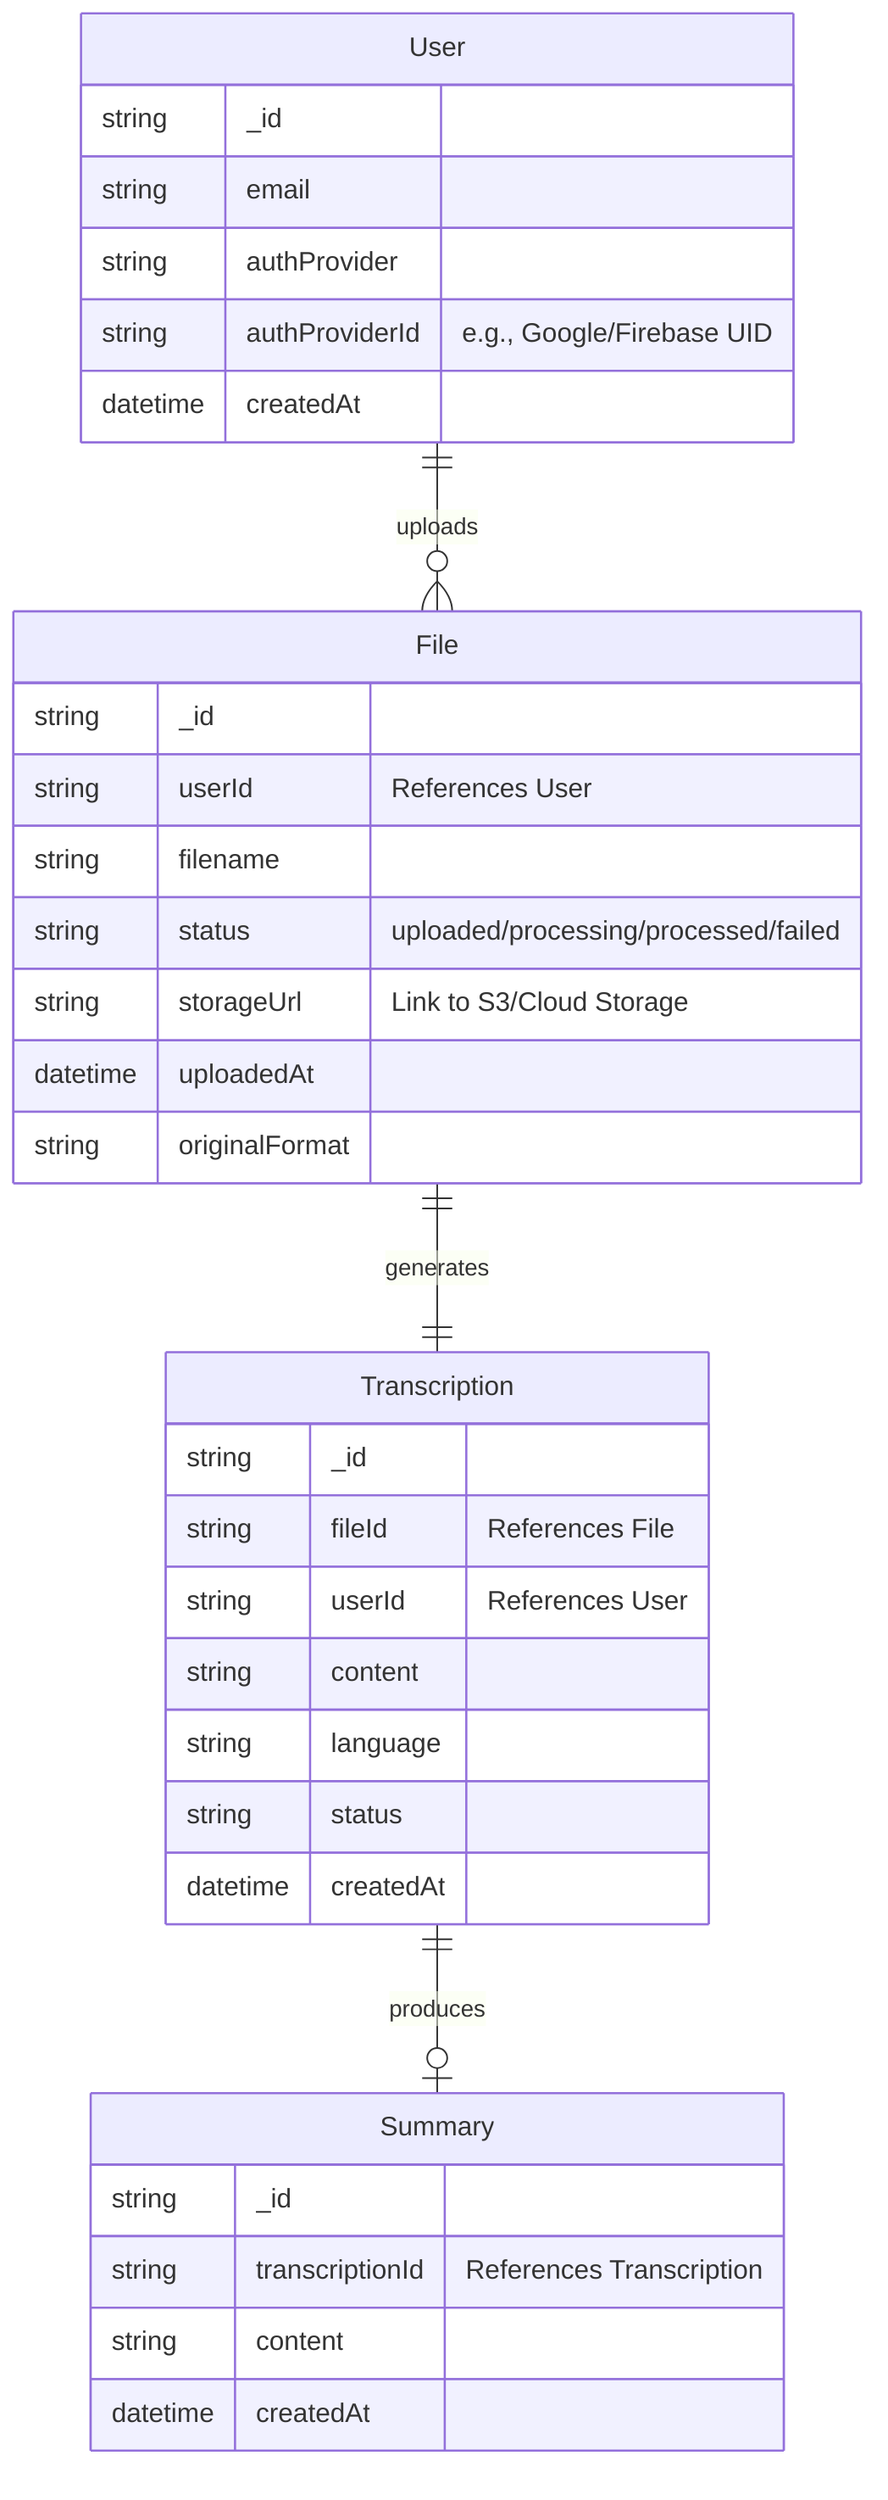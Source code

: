 erDiagram
    User {
        string _id
        string email
        string authProvider
        string authProviderId "e.g., Google/Firebase UID"
        datetime createdAt
    }

    File {
        string _id
        string userId "References User"
        string filename
        string status "uploaded/processing/processed/failed"
        string storageUrl "Link to S3/Cloud Storage"
        datetime uploadedAt
        string originalFormat
    }

    Transcription {
        string _id
        string fileId "References File"
        string userId "References User"
        string content
        string language
        string status
        datetime createdAt
    }

    Summary {
        string _id
        string transcriptionId "References Transcription"
        string content
        datetime createdAt
    }

    User ||--o{ File : uploads
    File ||--|| Transcription : generates
    Transcription ||--|o Summary : produces